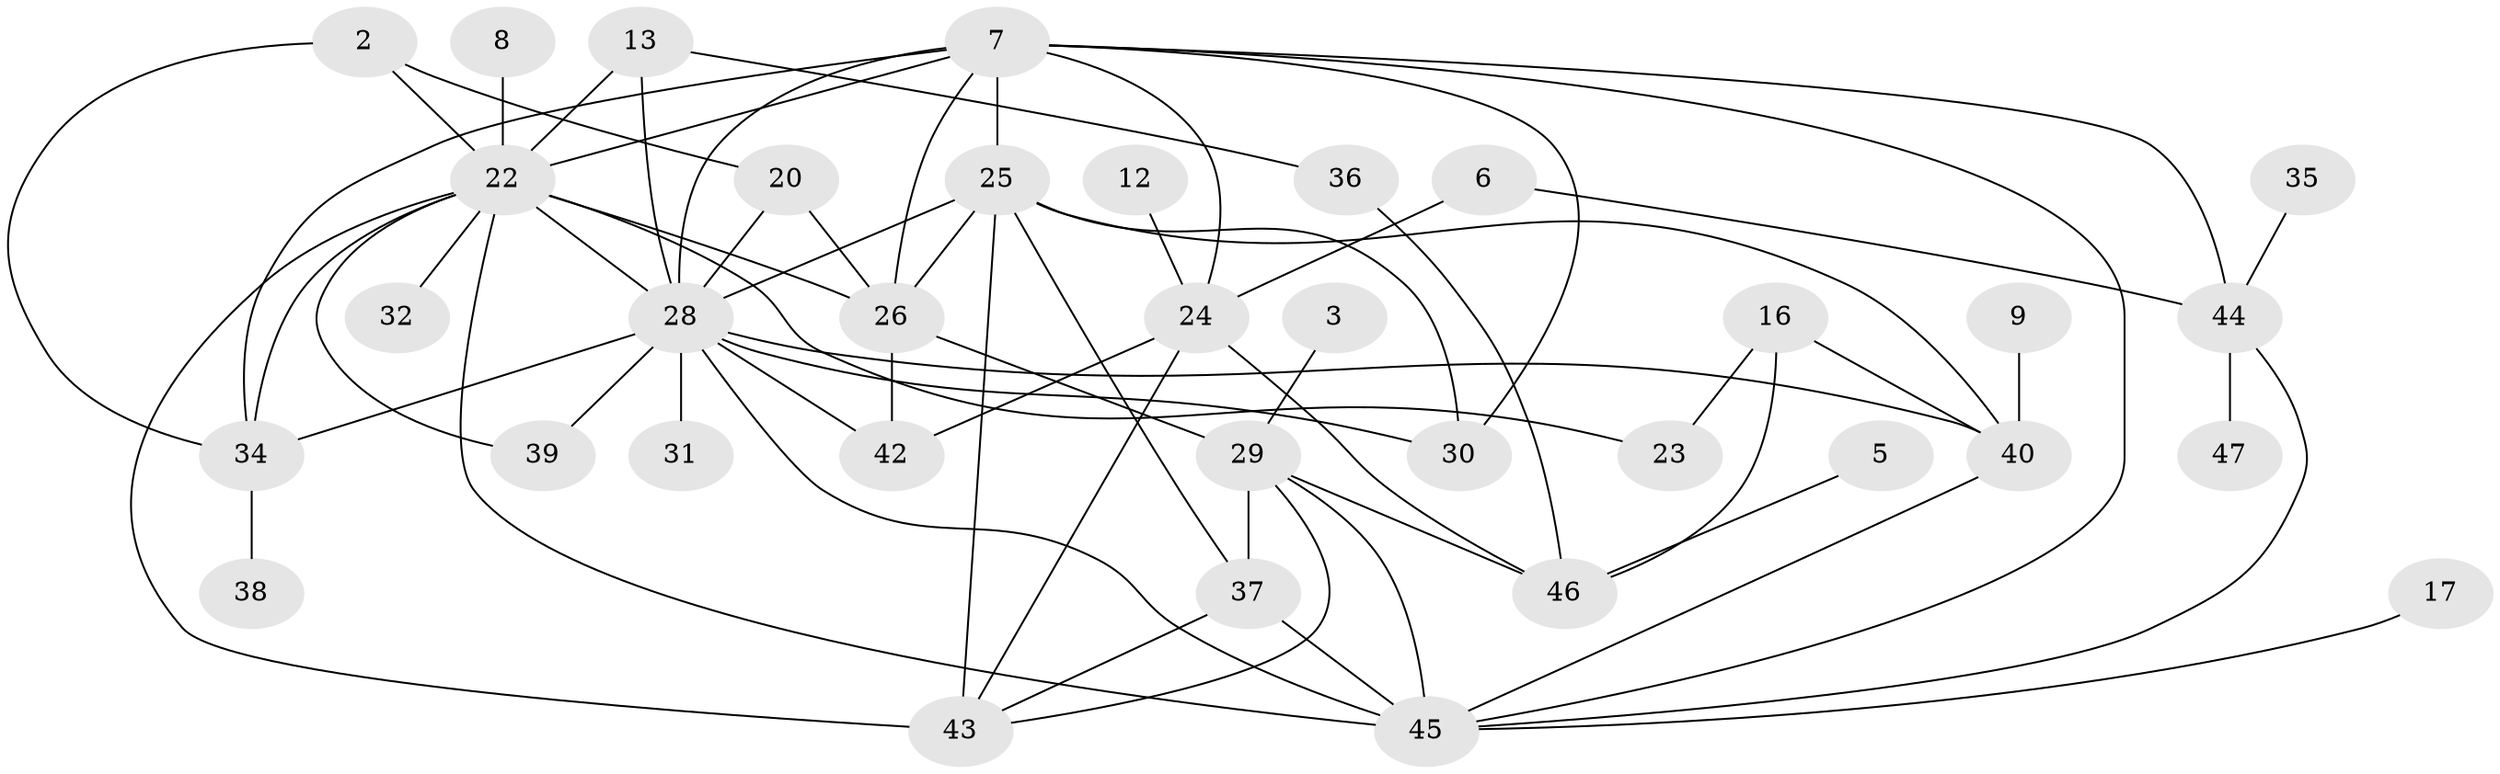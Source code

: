 // original degree distribution, {1: 0.20212765957446807, 2: 0.18085106382978725, 3: 0.23404255319148937, 6: 0.031914893617021274, 0: 0.11702127659574468, 4: 0.14893617021276595, 5: 0.05319148936170213, 7: 0.02127659574468085, 8: 0.010638297872340425}
// Generated by graph-tools (version 1.1) at 2025/35/03/04/25 23:35:52]
// undirected, 35 vertices, 66 edges
graph export_dot {
  node [color=gray90,style=filled];
  2;
  3;
  5;
  6;
  7;
  8;
  9;
  12;
  13;
  16;
  17;
  20;
  22;
  23;
  24;
  25;
  26;
  28;
  29;
  30;
  31;
  32;
  34;
  35;
  36;
  37;
  38;
  39;
  40;
  42;
  43;
  44;
  45;
  46;
  47;
  2 -- 20 [weight=1.0];
  2 -- 22 [weight=1.0];
  2 -- 34 [weight=1.0];
  3 -- 29 [weight=1.0];
  5 -- 46 [weight=1.0];
  6 -- 24 [weight=1.0];
  6 -- 44 [weight=1.0];
  7 -- 22 [weight=1.0];
  7 -- 24 [weight=1.0];
  7 -- 25 [weight=2.0];
  7 -- 26 [weight=1.0];
  7 -- 28 [weight=2.0];
  7 -- 30 [weight=1.0];
  7 -- 34 [weight=1.0];
  7 -- 44 [weight=1.0];
  7 -- 45 [weight=1.0];
  8 -- 22 [weight=2.0];
  9 -- 40 [weight=1.0];
  12 -- 24 [weight=1.0];
  13 -- 22 [weight=1.0];
  13 -- 28 [weight=2.0];
  13 -- 36 [weight=1.0];
  16 -- 23 [weight=1.0];
  16 -- 40 [weight=1.0];
  16 -- 46 [weight=1.0];
  17 -- 45 [weight=1.0];
  20 -- 26 [weight=1.0];
  20 -- 28 [weight=1.0];
  22 -- 23 [weight=1.0];
  22 -- 26 [weight=1.0];
  22 -- 28 [weight=2.0];
  22 -- 32 [weight=1.0];
  22 -- 34 [weight=1.0];
  22 -- 39 [weight=1.0];
  22 -- 43 [weight=1.0];
  22 -- 45 [weight=2.0];
  24 -- 42 [weight=1.0];
  24 -- 43 [weight=1.0];
  24 -- 46 [weight=1.0];
  25 -- 26 [weight=1.0];
  25 -- 28 [weight=1.0];
  25 -- 30 [weight=1.0];
  25 -- 37 [weight=1.0];
  25 -- 40 [weight=1.0];
  25 -- 43 [weight=2.0];
  26 -- 29 [weight=1.0];
  26 -- 42 [weight=1.0];
  28 -- 30 [weight=1.0];
  28 -- 31 [weight=1.0];
  28 -- 34 [weight=1.0];
  28 -- 39 [weight=1.0];
  28 -- 40 [weight=1.0];
  28 -- 42 [weight=1.0];
  28 -- 45 [weight=1.0];
  29 -- 37 [weight=1.0];
  29 -- 43 [weight=1.0];
  29 -- 45 [weight=1.0];
  29 -- 46 [weight=1.0];
  34 -- 38 [weight=1.0];
  35 -- 44 [weight=1.0];
  36 -- 46 [weight=1.0];
  37 -- 43 [weight=1.0];
  37 -- 45 [weight=1.0];
  40 -- 45 [weight=1.0];
  44 -- 45 [weight=1.0];
  44 -- 47 [weight=1.0];
}

